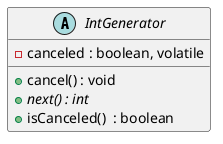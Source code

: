 @startuml intGenerator
abstract class IntGenerator {
  - canceled : boolean, volatile
  + cancel() : void
  + {abstract} next() : int
  + isCanceled()  : boolean
}
@enduml